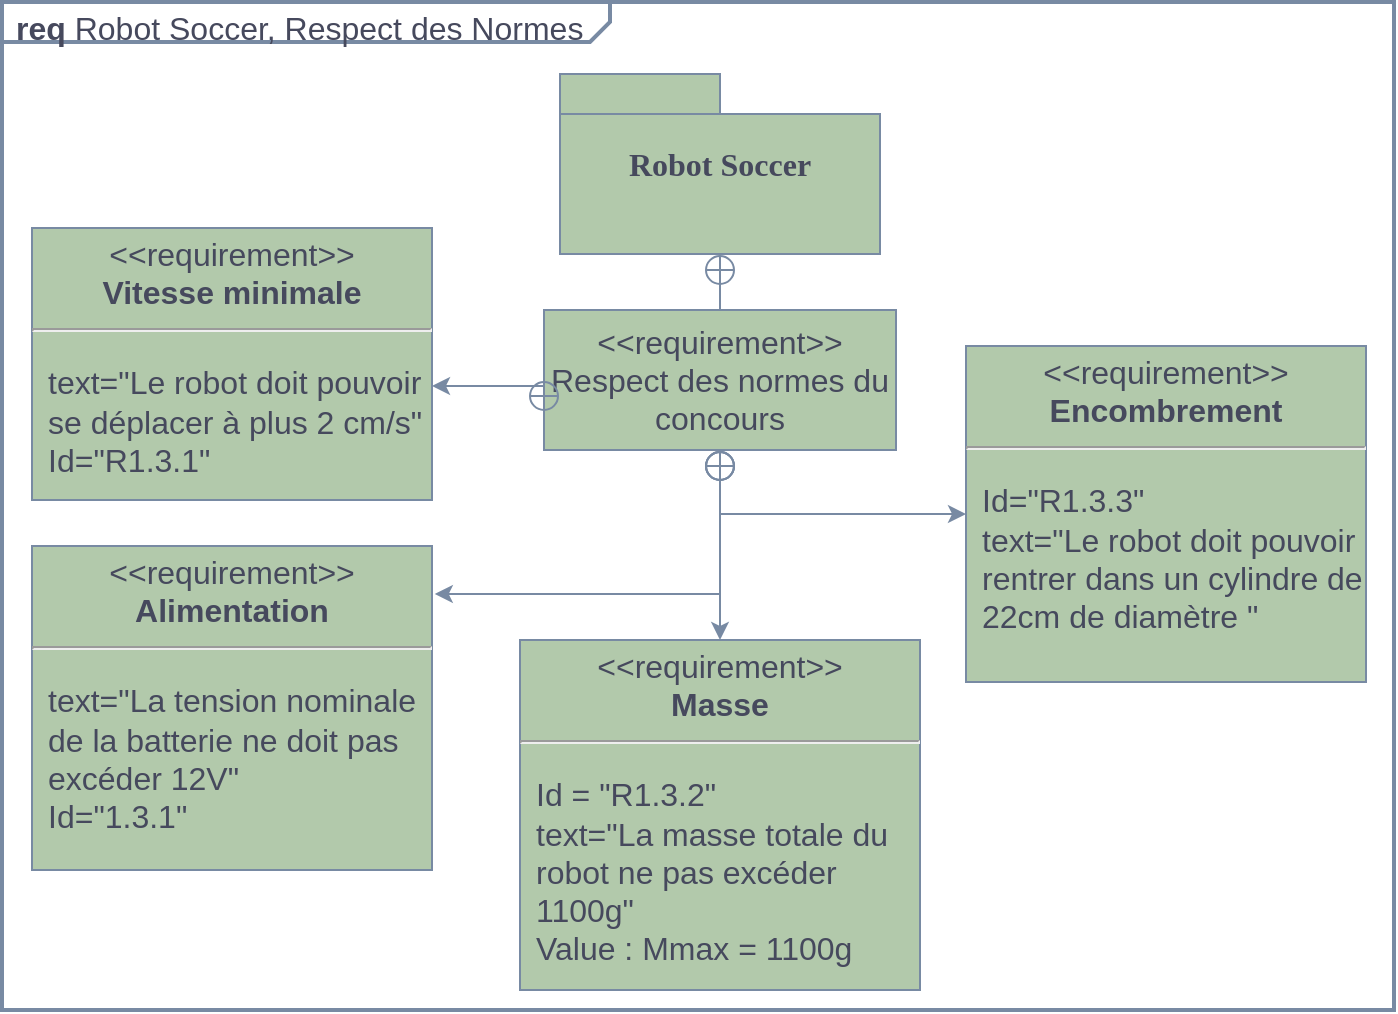 <mxfile version="24.4.8" type="device">
  <diagram name="Page-1" id="vRRcBEyCu42Y6oRl-xCS">
    <mxGraphModel dx="934" dy="655" grid="0" gridSize="10" guides="1" tooltips="1" connect="1" arrows="0" fold="1" page="1" pageScale="1" pageWidth="1600" pageHeight="1200" math="0" shadow="0">
      <root>
        <mxCell id="0" />
        <mxCell id="1" parent="0" />
        <mxCell id="JaOcK5ZlzzrKZGdoClD--14" value="&lt;p style=&quot;margin: 4px 0px 0px 7px; text-align: left; font-size: 16px;&quot;&gt;&lt;b style=&quot;font-size: 16px;&quot;&gt;req&lt;/b&gt;&amp;nbsp;Robot Soccer, Respect des Normes&lt;/p&gt;" style="html=1;shape=mxgraph.sysml.package;overflow=fill;labelX=304.22;strokeWidth=2;align=center;fillColor=none;fontSize=16;labelBackgroundColor=none;strokeColor=#788AA3;fontColor=#46495D;" parent="1" vertex="1">
          <mxGeometry x="261" y="97" width="696" height="504" as="geometry" />
        </mxCell>
        <mxCell id="JaOcK5ZlzzrKZGdoClD--1" value="&lt;font style=&quot;font-size: 16px;&quot; face=&quot;Poppins&quot;&gt;Robot Soccer&lt;/font&gt;" style="shape=folder;tabWidth=80;tabHeight=20;tabPosition=left;strokeWidth=1;html=1;whiteSpace=wrap;align=center;fontSize=16;fontStyle=1;labelBackgroundColor=none;fillColor=#B2C9AB;strokeColor=#788AA3;fontColor=#46495D;" parent="1" vertex="1">
          <mxGeometry x="540" y="133" width="160" height="90" as="geometry" />
        </mxCell>
        <mxCell id="JaOcK5ZlzzrKZGdoClD--13" value="" style="edgeStyle=orthogonalEdgeStyle;rounded=0;orthogonalLoop=1;jettySize=auto;html=1;endArrow=circlePlus;endFill=0;labelBackgroundColor=none;strokeColor=#788AA3;fontColor=default;" parent="1" source="JaOcK5ZlzzrKZGdoClD--2" target="JaOcK5ZlzzrKZGdoClD--1" edge="1">
          <mxGeometry relative="1" as="geometry" />
        </mxCell>
        <mxCell id="JaOcK5ZlzzrKZGdoClD--2" value="&amp;lt;&amp;lt;requirement&amp;gt;&amp;gt;&lt;br style=&quot;font-size: 16px;&quot;&gt;Respect des normes du concours" style="shape=rect;html=1;whiteSpace=wrap;align=center;fontSize=16;labelBackgroundColor=none;fillColor=#B2C9AB;strokeColor=#788AA3;fontColor=#46495D;" parent="1" vertex="1">
          <mxGeometry x="532" y="251" width="176" height="70" as="geometry" />
        </mxCell>
        <mxCell id="JaOcK5ZlzzrKZGdoClD--5" value="&lt;p style=&quot;margin: 4px 0px 0px; text-align: center; font-size: 16px;&quot;&gt;&amp;lt;&amp;lt;requirement&amp;gt;&amp;gt;&lt;br style=&quot;font-size: 16px;&quot;&gt;&lt;b style=&quot;font-size: 16px;&quot;&gt;Alimentation&lt;/b&gt;&lt;/p&gt;&lt;hr style=&quot;font-size: 16px;&quot;&gt;&lt;p style=&quot;font-size: 16px;&quot;&gt;&lt;/p&gt;&lt;p style=&quot;margin: 0px 0px 0px 8px; text-align: left; font-size: 16px;&quot;&gt;text=&quot;La tension nominale de la batterie ne doit pas excéder 12V&quot;&lt;br style=&quot;font-size: 16px;&quot;&gt;Id=&quot;1.3.1&quot;&lt;/p&gt;" style="shape=rect;overflow=fill;html=1;whiteSpace=wrap;align=center;fontSize=16;labelBackgroundColor=none;fillColor=#B2C9AB;strokeColor=#788AA3;fontColor=#46495D;" parent="1" vertex="1">
          <mxGeometry x="276" y="369" width="200" height="162" as="geometry" />
        </mxCell>
        <mxCell id="JaOcK5ZlzzrKZGdoClD--6" style="edgeStyle=orthogonalEdgeStyle;rounded=0;orthogonalLoop=1;jettySize=auto;html=1;entryX=0.5;entryY=1;entryDx=0;entryDy=0;endArrow=circlePlus;endFill=0;startArrow=classic;startFill=1;labelBackgroundColor=none;strokeColor=#788AA3;fontColor=default;" parent="1" source="JaOcK5ZlzzrKZGdoClD--7" target="JaOcK5ZlzzrKZGdoClD--2" edge="1">
          <mxGeometry relative="1" as="geometry">
            <mxPoint x="740" y="330.0" as="targetPoint" />
            <Array as="points" />
          </mxGeometry>
        </mxCell>
        <mxCell id="JaOcK5ZlzzrKZGdoClD--7" value="&lt;p style=&quot;margin: 4px 0px 0px; text-align: center; font-size: 16px;&quot;&gt;&amp;lt;&amp;lt;requirement&amp;gt;&amp;gt;&lt;br style=&quot;font-size: 16px;&quot;&gt;&lt;b style=&quot;font-size: 16px;&quot;&gt;Masse&lt;/b&gt;&lt;/p&gt;&lt;hr style=&quot;font-size: 16px;&quot;&gt;&lt;p style=&quot;font-size: 16px;&quot;&gt;&lt;/p&gt;&lt;p style=&quot;margin: 0px 0px 0px 8px; text-align: left; font-size: 16px;&quot;&gt;Id = &quot;R1.3.2&quot;&lt;/p&gt;&lt;p style=&quot;margin: 0px 0px 0px 8px; text-align: left; font-size: 16px;&quot;&gt;text=&quot;La masse totale du robot ne pas excéder 1100g&quot;&lt;br style=&quot;font-size: 16px;&quot;&gt;&lt;/p&gt;&lt;p style=&quot;margin: 0px 0px 0px 8px; text-align: left; font-size: 16px;&quot;&gt;Value : Mmax = 1100g&lt;/p&gt;" style="shape=rect;overflow=fill;html=1;whiteSpace=wrap;align=center;fontSize=16;labelBackgroundColor=none;fillColor=#B2C9AB;strokeColor=#788AA3;fontColor=#46495D;" parent="1" vertex="1">
          <mxGeometry x="520" y="416" width="200" height="175" as="geometry" />
        </mxCell>
        <mxCell id="JaOcK5ZlzzrKZGdoClD--9" value="&lt;p style=&quot;margin: 4px 0px 0px; text-align: center; font-size: 16px;&quot;&gt;&amp;lt;&amp;lt;requirement&amp;gt;&amp;gt;&lt;br style=&quot;font-size: 16px;&quot;&gt;&lt;b style=&quot;font-size: 16px;&quot;&gt;Encombrement&lt;/b&gt;&lt;/p&gt;&lt;hr style=&quot;font-size: 16px;&quot;&gt;&lt;p style=&quot;font-size: 16px;&quot;&gt;&lt;/p&gt;&lt;p style=&quot;margin: 0px 0px 0px 8px; text-align: left; font-size: 16px;&quot;&gt;Id=&quot;R1.3.3&quot;&lt;br style=&quot;font-size: 16px;&quot;&gt;&lt;/p&gt;&lt;p style=&quot;margin: 0px 0px 0px 8px; text-align: left; font-size: 16px;&quot;&gt;text=&quot;Le robot doit pouvoir rentrer dans un cylindre de 22cm de diamètre &quot;&lt;/p&gt;" style="shape=rect;overflow=fill;html=1;whiteSpace=wrap;align=center;fontSize=16;labelBackgroundColor=none;fillColor=#B2C9AB;strokeColor=#788AA3;fontColor=#46495D;" parent="1" vertex="1">
          <mxGeometry x="743" y="269" width="200" height="168" as="geometry" />
        </mxCell>
        <mxCell id="JaOcK5ZlzzrKZGdoClD--10" style="edgeStyle=orthogonalEdgeStyle;rounded=0;orthogonalLoop=1;jettySize=auto;html=1;entryX=0;entryY=0.5;entryDx=0;entryDy=0;endArrow=circlePlus;endFill=0;startArrow=classic;startFill=1;labelBackgroundColor=none;strokeColor=#788AA3;fontColor=default;" parent="1" source="JaOcK5ZlzzrKZGdoClD--11" target="JaOcK5ZlzzrKZGdoClD--2" edge="1">
          <mxGeometry relative="1" as="geometry">
            <Array as="points">
              <mxPoint x="290" y="289" />
              <mxPoint x="540" y="289" />
            </Array>
          </mxGeometry>
        </mxCell>
        <mxCell id="JaOcK5ZlzzrKZGdoClD--11" value="&lt;p style=&quot;margin: 4px 0px 0px; text-align: center; font-size: 16px;&quot;&gt;&amp;lt;&amp;lt;requirement&amp;gt;&amp;gt;&lt;br style=&quot;font-size: 16px;&quot;&gt;&lt;b style=&quot;font-size: 16px;&quot;&gt;Vitesse minimale&lt;/b&gt;&lt;/p&gt;&lt;hr style=&quot;font-size: 16px;&quot;&gt;&lt;p style=&quot;font-size: 16px;&quot;&gt;&lt;/p&gt;&lt;p style=&quot;margin: 0px 0px 0px 8px; text-align: left; font-size: 16px;&quot;&gt;text=&quot;Le robot doit pouvoir se déplacer à plus 2 cm/s&quot;&lt;br style=&quot;font-size: 16px;&quot;&gt;Id=&quot;R1.3.1&quot;&lt;/p&gt;" style="shape=rect;overflow=fill;html=1;whiteSpace=wrap;align=center;fontSize=16;labelBackgroundColor=none;fillColor=#B2C9AB;strokeColor=#788AA3;fontColor=#46495D;" parent="1" vertex="1">
          <mxGeometry x="276" y="210" width="200" height="136" as="geometry" />
        </mxCell>
        <mxCell id="ur2iOtunABLaNKlcrRej-3" style="edgeStyle=orthogonalEdgeStyle;rounded=0;orthogonalLoop=1;jettySize=auto;html=1;endArrow=circlePlus;endFill=0;startArrow=classic;startFill=1;entryX=0.5;entryY=1;entryDx=0;entryDy=0;exitX=1.007;exitY=0.148;exitDx=0;exitDy=0;exitPerimeter=0;labelBackgroundColor=none;strokeColor=#788AA3;fontColor=default;" edge="1" parent="1" source="JaOcK5ZlzzrKZGdoClD--5" target="JaOcK5ZlzzrKZGdoClD--2">
          <mxGeometry relative="1" as="geometry">
            <Array as="points" />
            <mxPoint x="522" y="335" as="sourcePoint" />
            <mxPoint x="586" y="326" as="targetPoint" />
          </mxGeometry>
        </mxCell>
        <mxCell id="ur2iOtunABLaNKlcrRej-4" style="edgeStyle=orthogonalEdgeStyle;rounded=0;orthogonalLoop=1;jettySize=auto;html=1;endArrow=circlePlus;endFill=0;startArrow=classic;startFill=1;entryX=0.5;entryY=1;entryDx=0;entryDy=0;exitX=0;exitY=0.5;exitDx=0;exitDy=0;labelBackgroundColor=none;strokeColor=#788AA3;fontColor=default;" edge="1" parent="1" source="JaOcK5ZlzzrKZGdoClD--9" target="JaOcK5ZlzzrKZGdoClD--2">
          <mxGeometry relative="1" as="geometry">
            <Array as="points" />
            <mxPoint x="486" y="390" as="sourcePoint" />
            <mxPoint x="630" y="320" as="targetPoint" />
          </mxGeometry>
        </mxCell>
      </root>
    </mxGraphModel>
  </diagram>
</mxfile>
